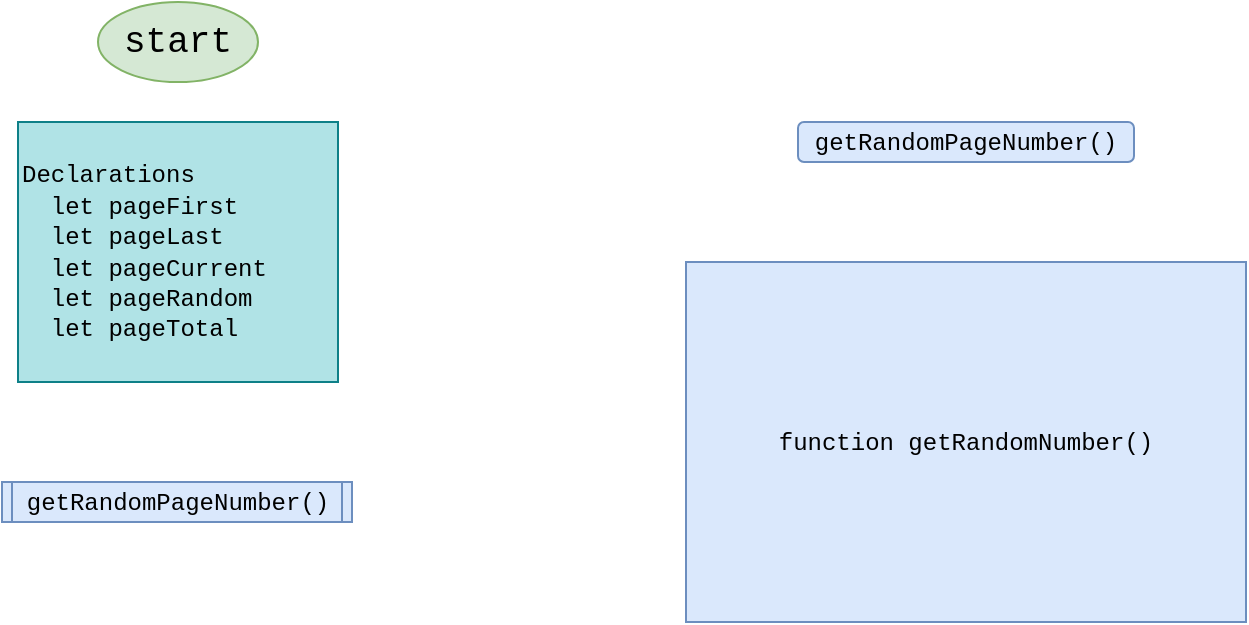<mxfile version="22.0.8" type="github">
  <diagram name="Page-1" id="e4JDqQGZGPOrhwI8oui5">
    <mxGraphModel dx="1002" dy="435" grid="1" gridSize="10" guides="1" tooltips="1" connect="1" arrows="1" fold="1" page="1" pageScale="1" pageWidth="850" pageHeight="1100" math="0" shadow="0">
      <root>
        <mxCell id="0" />
        <mxCell id="1" parent="0" />
        <mxCell id="DvVf1-jkTaxS_m6m-84w-1" value="&lt;font style=&quot;font-size: 18px;&quot; face=&quot;Courier New&quot;&gt;start&lt;/font&gt;" style="ellipse;whiteSpace=wrap;html=1;labelBorderColor=none;fillColor=#d5e8d4;strokeColor=#82b366;" vertex="1" parent="1">
          <mxGeometry x="160" y="40" width="80" height="40" as="geometry" />
        </mxCell>
        <mxCell id="DvVf1-jkTaxS_m6m-84w-2" value="&lt;font face=&quot;Courier New&quot;&gt;Declarations&lt;br&gt;&amp;nbsp; let pageFirst&lt;br&gt;&amp;nbsp; let pageLast&lt;br&gt;&amp;nbsp; let pageCurrent&lt;br&gt;&amp;nbsp; let pageRandom&lt;br&gt;&amp;nbsp; let pageTotal&lt;br&gt;&lt;/font&gt;" style="rounded=0;whiteSpace=wrap;html=1;align=left;fillColor=#b0e3e6;strokeColor=#0e8088;" vertex="1" parent="1">
          <mxGeometry x="120" y="100" width="160" height="130" as="geometry" />
        </mxCell>
        <mxCell id="DvVf1-jkTaxS_m6m-84w-3" value="&lt;font face=&quot;Courier New&quot;&gt;getRandomPageNumber()&lt;/font&gt;" style="shape=process;whiteSpace=wrap;html=1;backgroundOutline=1;fillColor=#dae8fc;strokeColor=#6c8ebf;size=0.026;" vertex="1" parent="1">
          <mxGeometry x="112" y="280" width="175" height="20" as="geometry" />
        </mxCell>
        <mxCell id="DvVf1-jkTaxS_m6m-84w-4" value="&lt;font face=&quot;Courier New&quot;&gt;getRandomPageNumber()&lt;/font&gt;" style="rounded=1;whiteSpace=wrap;html=1;fillColor=#dae8fc;strokeColor=#6c8ebf;" vertex="1" parent="1">
          <mxGeometry x="510" y="100" width="168" height="20" as="geometry" />
        </mxCell>
        <mxCell id="DvVf1-jkTaxS_m6m-84w-5" value="&lt;font face=&quot;Courier New&quot;&gt;function getRandomNumber()&lt;br&gt;&lt;/font&gt;" style="rounded=0;whiteSpace=wrap;html=1;fillColor=#dae8fc;strokeColor=#6c8ebf;" vertex="1" parent="1">
          <mxGeometry x="454" y="170" width="280" height="180" as="geometry" />
        </mxCell>
      </root>
    </mxGraphModel>
  </diagram>
</mxfile>

